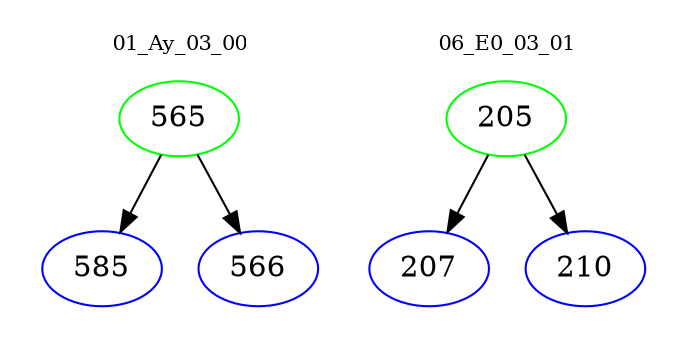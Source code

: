 digraph{
subgraph cluster_0 {
color = white
label = "01_Ay_03_00";
fontsize=10;
T0_565 [label="565", color="green"]
T0_565 -> T0_585 [color="black"]
T0_585 [label="585", color="blue"]
T0_565 -> T0_566 [color="black"]
T0_566 [label="566", color="blue"]
}
subgraph cluster_1 {
color = white
label = "06_E0_03_01";
fontsize=10;
T1_205 [label="205", color="green"]
T1_205 -> T1_207 [color="black"]
T1_207 [label="207", color="blue"]
T1_205 -> T1_210 [color="black"]
T1_210 [label="210", color="blue"]
}
}

